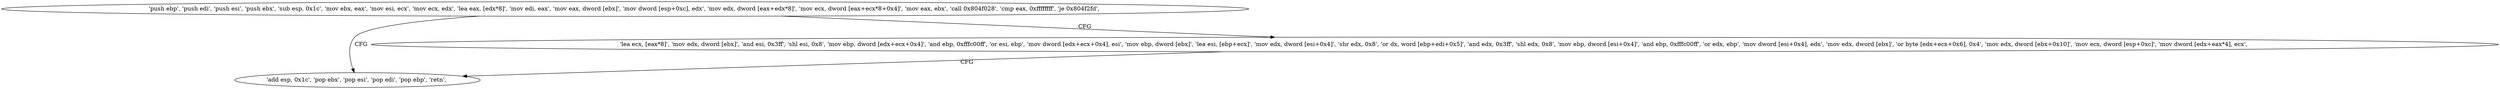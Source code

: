 digraph "func" {
"134541939" [label = "'push ebp', 'push edi', 'push esi', 'push ebx', 'sub esp, 0x1c', 'mov ebx, eax', 'mov esi, ecx', 'mov ecx, edx', 'lea eax, [edx*8]', 'mov edi, eax', 'mov eax, dword [ebx]', 'mov dword [esp+0xc], edx', 'mov edx, dword [eax+edx*8]', 'mov ecx, dword [eax+ecx*8+0x4]', 'mov eax, ebx', 'call 0x804f028', 'cmp eax, 0xffffffff', 'je 0x804f2fd', " ]
"134542077" [label = "'add esp, 0x1c', 'pop ebx', 'pop esi', 'pop edi', 'pop ebp', 'retn', " ]
"134541986" [label = "'lea ecx, [eax*8]', 'mov edx, dword [ebx]', 'and esi, 0x3ff', 'shl esi, 0x8', 'mov ebp, dword [edx+ecx+0x4]', 'and ebp, 0xfffc00ff', 'or esi, ebp', 'mov dword [edx+ecx+0x4], esi', 'mov ebp, dword [ebx]', 'lea esi, [ebp+ecx]', 'mov edx, dword [esi+0x4]', 'shr edx, 0x8', 'or dx, word [ebp+edi+0x5]', 'and edx, 0x3ff', 'shl edx, 0x8', 'mov ebp, dword [esi+0x4]', 'and ebp, 0xfffc00ff', 'or edx, ebp', 'mov dword [esi+0x4], edx', 'mov edx, dword [ebx]', 'or byte [edx+ecx+0x6], 0x4', 'mov edx, dword [ebx+0x10]', 'mov ecx, dword [esp+0xc]', 'mov dword [edx+eax*4], ecx', " ]
"134541939" -> "134542077" [ label = "CFG" ]
"134541939" -> "134541986" [ label = "CFG" ]
"134541986" -> "134542077" [ label = "CFG" ]
}
